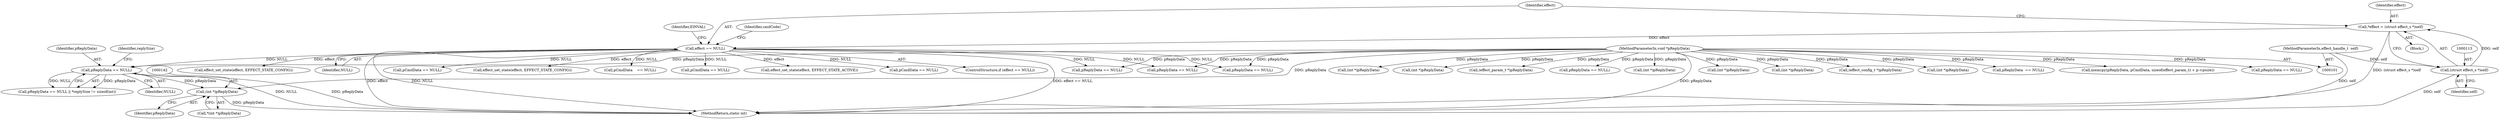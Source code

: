 digraph "0_Android_073a80800f341325932c66818ce4302b312909a4_0@pointer" {
"1000141" [label="(Call,(int *)pReplyData)"];
"1000128" [label="(Call,pReplyData == NULL)"];
"1000107" [label="(MethodParameterIn,void *pReplyData)"];
"1000116" [label="(Call,effect == NULL)"];
"1000110" [label="(Call,*effect = (struct effect_s *)self)"];
"1000112" [label="(Call,(struct effect_s *)self)"];
"1000102" [label="(MethodParameterIn,effect_handle_t  self)"];
"1000204" [label="(Call,effect_set_state(effect, EFFECT_STATE_CONFIG))"];
"1000118" [label="(Identifier,NULL)"];
"1000111" [label="(Identifier,effect)"];
"1000159" [label="(Call,pReplyData  == NULL)"];
"1000239" [label="(Call,pCmdData == NULL)"];
"1000284" [label="(Call,memcpy(pReplyData, pCmdData, sizeof(effect_param_t) + p->psize))"];
"1000229" [label="(Call,(effect_config_t *)pReplyData)"];
"1000141" [label="(Call,(int *)pReplyData)"];
"1000201" [label="(Call,(int *)pReplyData)"];
"1000364" [label="(Call,pReplyData == NULL)"];
"1000409" [label="(Call,effect_set_state(effect, EFFECT_STATE_CONFIG))"];
"1000487" [label="(MethodReturn,static int)"];
"1000123" [label="(Identifier,cmdCode)"];
"1000127" [label="(Call,pReplyData == NULL || *replySize != sizeof(int))"];
"1000150" [label="(Call,pCmdData    == NULL)"];
"1000112" [label="(Call,(struct effect_s *)self)"];
"1000419" [label="(Call,pCmdData == NULL)"];
"1000250" [label="(Call,pReplyData == NULL)"];
"1000390" [label="(Call,pReplyData == NULL)"];
"1000114" [label="(Identifier,self)"];
"1000355" [label="(Call,(int *)pReplyData)"];
"1000383" [label="(Call,effect_set_state(effect, EFFECT_STATE_ACTIVE))"];
"1000129" [label="(Identifier,pReplyData)"];
"1000188" [label="(Call,(int *)pReplyData)"];
"1000295" [label="(Call,(effect_param_t *)pReplyData)"];
"1000110" [label="(Call,*effect = (struct effect_s *)self)"];
"1000211" [label="(Call,pReplyData == NULL)"];
"1000309" [label="(Call,pCmdData == NULL)"];
"1000117" [label="(Identifier,effect)"];
"1000130" [label="(Identifier,NULL)"];
"1000108" [label="(Block,)"];
"1000140" [label="(Call,*(int *)pReplyData)"];
"1000320" [label="(Call,pReplyData == NULL)"];
"1000115" [label="(ControlStructure,if (effect == NULL))"];
"1000121" [label="(Identifier,EINVAL)"];
"1000143" [label="(Identifier,pReplyData)"];
"1000116" [label="(Call,effect == NULL)"];
"1000380" [label="(Call,(int *)pReplyData)"];
"1000133" [label="(Identifier,replySize)"];
"1000128" [label="(Call,pReplyData == NULL)"];
"1000406" [label="(Call,(int *)pReplyData)"];
"1000102" [label="(MethodParameterIn,effect_handle_t  self)"];
"1000175" [label="(Call,(int *)pReplyData)"];
"1000107" [label="(MethodParameterIn,void *pReplyData)"];
"1000141" -> "1000140"  [label="AST: "];
"1000141" -> "1000143"  [label="CFG: "];
"1000142" -> "1000141"  [label="AST: "];
"1000143" -> "1000141"  [label="AST: "];
"1000140" -> "1000141"  [label="CFG: "];
"1000141" -> "1000487"  [label="DDG: pReplyData"];
"1000128" -> "1000141"  [label="DDG: pReplyData"];
"1000107" -> "1000141"  [label="DDG: pReplyData"];
"1000128" -> "1000127"  [label="AST: "];
"1000128" -> "1000130"  [label="CFG: "];
"1000129" -> "1000128"  [label="AST: "];
"1000130" -> "1000128"  [label="AST: "];
"1000133" -> "1000128"  [label="CFG: "];
"1000127" -> "1000128"  [label="CFG: "];
"1000128" -> "1000487"  [label="DDG: NULL"];
"1000128" -> "1000487"  [label="DDG: pReplyData"];
"1000128" -> "1000127"  [label="DDG: pReplyData"];
"1000128" -> "1000127"  [label="DDG: NULL"];
"1000107" -> "1000128"  [label="DDG: pReplyData"];
"1000116" -> "1000128"  [label="DDG: NULL"];
"1000107" -> "1000101"  [label="AST: "];
"1000107" -> "1000487"  [label="DDG: pReplyData"];
"1000107" -> "1000159"  [label="DDG: pReplyData"];
"1000107" -> "1000175"  [label="DDG: pReplyData"];
"1000107" -> "1000188"  [label="DDG: pReplyData"];
"1000107" -> "1000201"  [label="DDG: pReplyData"];
"1000107" -> "1000211"  [label="DDG: pReplyData"];
"1000107" -> "1000229"  [label="DDG: pReplyData"];
"1000107" -> "1000250"  [label="DDG: pReplyData"];
"1000107" -> "1000284"  [label="DDG: pReplyData"];
"1000107" -> "1000295"  [label="DDG: pReplyData"];
"1000107" -> "1000320"  [label="DDG: pReplyData"];
"1000107" -> "1000355"  [label="DDG: pReplyData"];
"1000107" -> "1000364"  [label="DDG: pReplyData"];
"1000107" -> "1000380"  [label="DDG: pReplyData"];
"1000107" -> "1000390"  [label="DDG: pReplyData"];
"1000107" -> "1000406"  [label="DDG: pReplyData"];
"1000116" -> "1000115"  [label="AST: "];
"1000116" -> "1000118"  [label="CFG: "];
"1000117" -> "1000116"  [label="AST: "];
"1000118" -> "1000116"  [label="AST: "];
"1000121" -> "1000116"  [label="CFG: "];
"1000123" -> "1000116"  [label="CFG: "];
"1000116" -> "1000487"  [label="DDG: effect"];
"1000116" -> "1000487"  [label="DDG: NULL"];
"1000116" -> "1000487"  [label="DDG: effect == NULL"];
"1000110" -> "1000116"  [label="DDG: effect"];
"1000116" -> "1000150"  [label="DDG: NULL"];
"1000116" -> "1000204"  [label="DDG: effect"];
"1000116" -> "1000211"  [label="DDG: NULL"];
"1000116" -> "1000239"  [label="DDG: NULL"];
"1000116" -> "1000309"  [label="DDG: NULL"];
"1000116" -> "1000364"  [label="DDG: NULL"];
"1000116" -> "1000383"  [label="DDG: effect"];
"1000116" -> "1000390"  [label="DDG: NULL"];
"1000116" -> "1000409"  [label="DDG: effect"];
"1000116" -> "1000419"  [label="DDG: NULL"];
"1000110" -> "1000108"  [label="AST: "];
"1000110" -> "1000112"  [label="CFG: "];
"1000111" -> "1000110"  [label="AST: "];
"1000112" -> "1000110"  [label="AST: "];
"1000117" -> "1000110"  [label="CFG: "];
"1000110" -> "1000487"  [label="DDG: (struct effect_s *)self"];
"1000112" -> "1000110"  [label="DDG: self"];
"1000112" -> "1000114"  [label="CFG: "];
"1000113" -> "1000112"  [label="AST: "];
"1000114" -> "1000112"  [label="AST: "];
"1000112" -> "1000487"  [label="DDG: self"];
"1000102" -> "1000112"  [label="DDG: self"];
"1000102" -> "1000101"  [label="AST: "];
"1000102" -> "1000487"  [label="DDG: self"];
}
